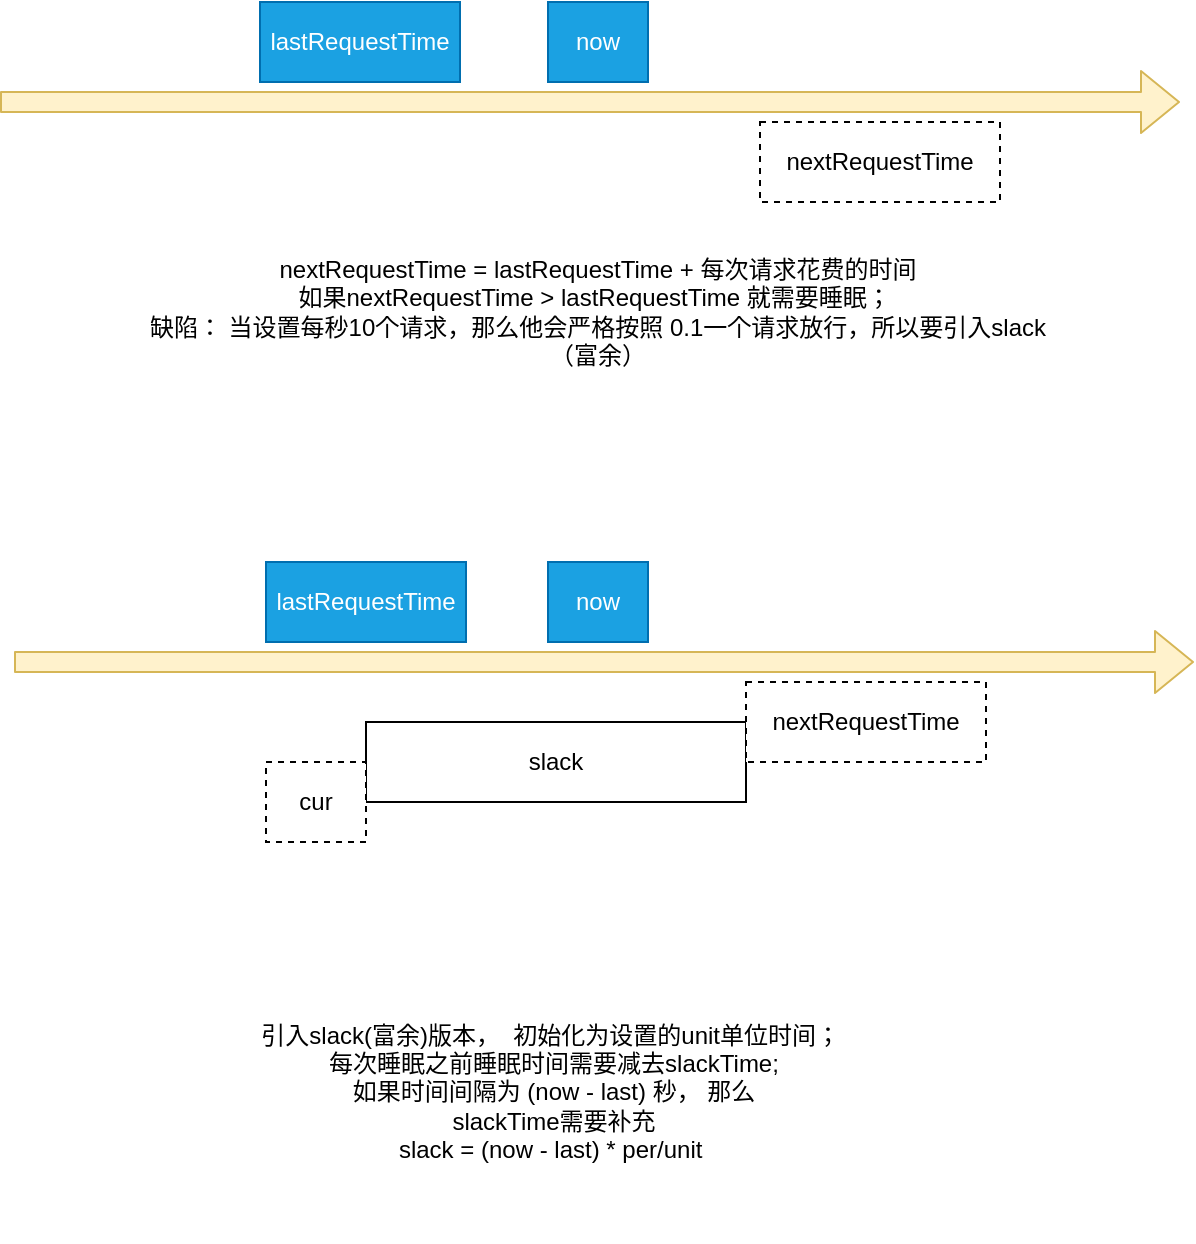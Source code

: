 <mxfile>
    <diagram id="kmuDzgQPOymyvbIrG2bL" name="第 1 页">
        <mxGraphModel dx="712" dy="562" grid="1" gridSize="10" guides="1" tooltips="1" connect="1" arrows="1" fold="1" page="1" pageScale="1" pageWidth="827" pageHeight="1169" math="0" shadow="0">
            <root>
                <mxCell id="0"/>
                <mxCell id="1" parent="0"/>
                <mxCell id="2" value="" style="shape=flexArrow;endArrow=classic;html=1;fillColor=#fff2cc;strokeColor=#d6b656;" parent="1" edge="1">
                    <mxGeometry width="50" height="50" relative="1" as="geometry">
                        <mxPoint x="130" y="130" as="sourcePoint"/>
                        <mxPoint x="720" y="130" as="targetPoint"/>
                    </mxGeometry>
                </mxCell>
                <mxCell id="3" value="now" style="rounded=0;whiteSpace=wrap;html=1;fillColor=#1ba1e2;strokeColor=#006EAF;fontColor=#ffffff;" parent="1" vertex="1">
                    <mxGeometry x="404" y="80" width="50" height="40" as="geometry"/>
                </mxCell>
                <mxCell id="4" value="nextRequestTime" style="rounded=0;whiteSpace=wrap;html=1;dashed=1;" parent="1" vertex="1">
                    <mxGeometry x="510" y="140" width="120" height="40" as="geometry"/>
                </mxCell>
                <mxCell id="6" value="" style="shape=flexArrow;endArrow=classic;html=1;fillColor=#fff2cc;strokeColor=#d6b656;" parent="1" edge="1">
                    <mxGeometry width="50" height="50" relative="1" as="geometry">
                        <mxPoint x="137" y="410" as="sourcePoint"/>
                        <mxPoint x="727" y="410" as="targetPoint"/>
                    </mxGeometry>
                </mxCell>
                <mxCell id="7" value="now" style="rounded=0;whiteSpace=wrap;html=1;fillColor=#1ba1e2;fontColor=#ffffff;strokeColor=#006EAF;" parent="1" vertex="1">
                    <mxGeometry x="404" y="360" width="50" height="40" as="geometry"/>
                </mxCell>
                <mxCell id="10" value="slack" style="rounded=0;whiteSpace=wrap;html=1;" parent="1" vertex="1">
                    <mxGeometry x="313" y="440" width="190" height="40" as="geometry"/>
                </mxCell>
                <mxCell id="11" value="cur" style="rounded=0;whiteSpace=wrap;html=1;dashed=1;" parent="1" vertex="1">
                    <mxGeometry x="263" y="460" width="50" height="40" as="geometry"/>
                </mxCell>
                <mxCell id="12" value="nextRequestTime = lastRequestTime + 每次请求花费的时间&lt;br&gt;如果nextRequestTime&amp;nbsp;&amp;gt; lastRequestTime&amp;nbsp;就需要睡眠；&amp;nbsp;&lt;br&gt;缺陷： 当设置每秒10个请求，那么他会严格按照 0.1一个请求放行，所以要引入slack（富余）" style="text;html=1;strokeColor=none;fillColor=none;align=center;verticalAlign=middle;whiteSpace=wrap;rounded=0;" parent="1" vertex="1">
                    <mxGeometry x="194" y="160" width="470" height="150" as="geometry"/>
                </mxCell>
                <mxCell id="14" value="引入slack(富余)版本， &amp;nbsp;初始化为设置的unit单位时间；&amp;nbsp;&lt;br&gt;每次睡眠之前睡眠时间需要减去slackTime;&lt;br&gt;如果时间间隔为 (now - last) 秒， 那么&lt;br&gt;slackTime需要补充&lt;br&gt;slack = (now - last) * per/unit&amp;nbsp;" style="text;html=1;strokeColor=none;fillColor=none;align=center;verticalAlign=middle;whiteSpace=wrap;rounded=0;" parent="1" vertex="1">
                    <mxGeometry x="172" y="550" width="470" height="150" as="geometry"/>
                </mxCell>
                <mxCell id="15" value="lastRequestTime" style="rounded=0;whiteSpace=wrap;html=1;fillColor=#1ba1e2;strokeColor=#006EAF;fontColor=#ffffff;" parent="1" vertex="1">
                    <mxGeometry x="260" y="80" width="100" height="40" as="geometry"/>
                </mxCell>
                <mxCell id="35" value="lastRequestTime" style="rounded=0;whiteSpace=wrap;html=1;fillColor=#1ba1e2;strokeColor=#006EAF;fontColor=#ffffff;" vertex="1" parent="1">
                    <mxGeometry x="263" y="360" width="100" height="40" as="geometry"/>
                </mxCell>
                <mxCell id="36" value="nextRequestTime" style="rounded=0;whiteSpace=wrap;html=1;dashed=1;" vertex="1" parent="1">
                    <mxGeometry x="503" y="420" width="120" height="40" as="geometry"/>
                </mxCell>
            </root>
        </mxGraphModel>
    </diagram>
</mxfile>